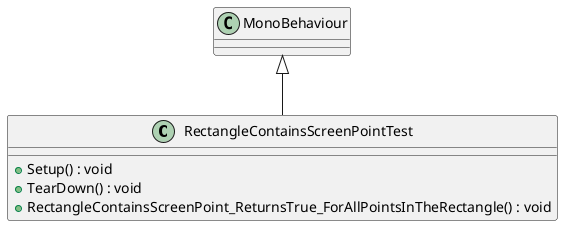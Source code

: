 @startuml
class RectangleContainsScreenPointTest {
    + Setup() : void
    + TearDown() : void
    + RectangleContainsScreenPoint_ReturnsTrue_ForAllPointsInTheRectangle() : void
}
MonoBehaviour <|-- RectangleContainsScreenPointTest
@enduml
